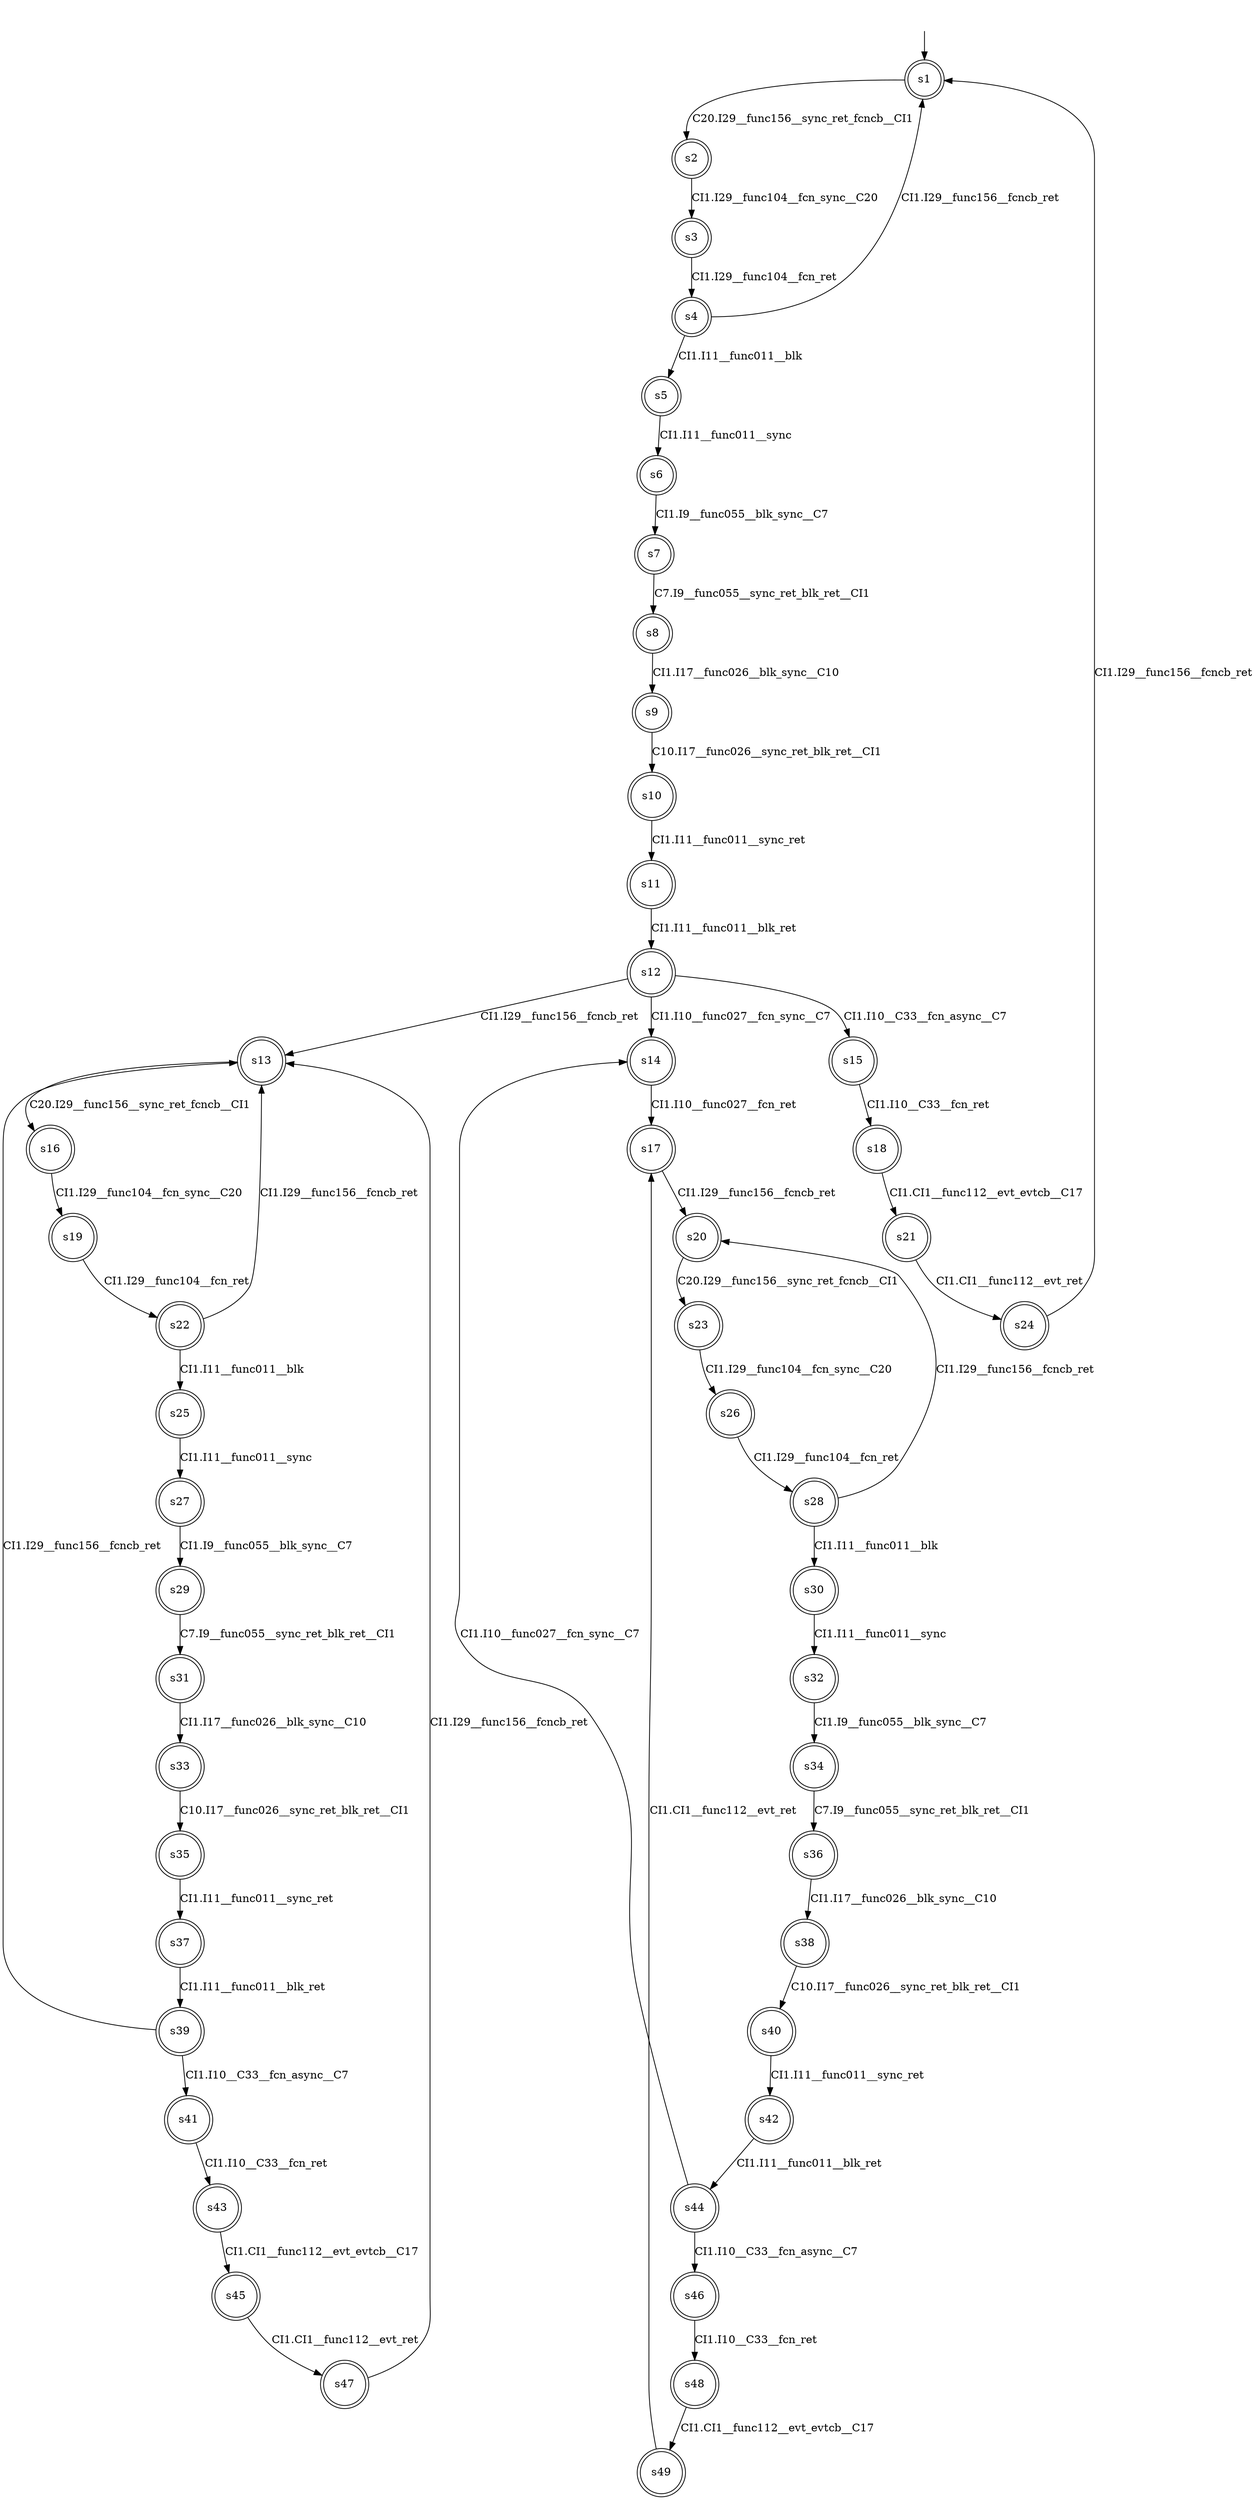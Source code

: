digraph automaton {
	1 [label=<s1> shape="doublecircle"];
	2 [label=<s2> shape="doublecircle"];
	3 [label=<s3> shape="doublecircle"];
	4 [label=<s4> shape="doublecircle"];
	5 [label=<s5> shape="doublecircle"];
	6 [label=<s6> shape="doublecircle"];
	7 [label=<s7> shape="doublecircle"];
	8 [label=<s8> shape="doublecircle"];
	9 [label=<s9> shape="doublecircle"];
	10 [label=<s10> shape="doublecircle"];
	11 [label=<s11> shape="doublecircle"];
	12 [label=<s12> shape="doublecircle"];
	13 [label=<s13> shape="doublecircle"];
	14 [label=<s14> shape="doublecircle"];
	15 [label=<s15> shape="doublecircle"];
	16 [label=<s16> shape="doublecircle"];
	17 [label=<s17> shape="doublecircle"];
	18 [label=<s18> shape="doublecircle"];
	19 [label=<s19> shape="doublecircle"];
	20 [label=<s20> shape="doublecircle"];
	21 [label=<s21> shape="doublecircle"];
	22 [label=<s22> shape="doublecircle"];
	23 [label=<s23> shape="doublecircle"];
	24 [label=<s24> shape="doublecircle"];
	25 [label=<s25> shape="doublecircle"];
	26 [label=<s26> shape="doublecircle"];
	27 [label=<s27> shape="doublecircle"];
	28 [label=<s28> shape="doublecircle"];
	29 [label=<s29> shape="doublecircle"];
	30 [label=<s30> shape="doublecircle"];
	31 [label=<s31> shape="doublecircle"];
	32 [label=<s32> shape="doublecircle"];
	33 [label=<s33> shape="doublecircle"];
	34 [label=<s34> shape="doublecircle"];
	35 [label=<s35> shape="doublecircle"];
	36 [label=<s36> shape="doublecircle"];
	37 [label=<s37> shape="doublecircle"];
	38 [label=<s38> shape="doublecircle"];
	39 [label=<s39> shape="doublecircle"];
	40 [label=<s40> shape="doublecircle"];
	41 [label=<s41> shape="doublecircle"];
	42 [label=<s42> shape="doublecircle"];
	43 [label=<s43> shape="doublecircle"];
	44 [label=<s44> shape="doublecircle"];
	45 [label=<s45> shape="doublecircle"];
	46 [label=<s46> shape="doublecircle"];
	47 [label=<s47> shape="doublecircle"];
	48 [label=<s48> shape="doublecircle"];
	49 [label=<s49> shape="doublecircle"];
	__init1 [label=<> shape="none"];
	__init1 -> 1;
	1 -> 2 [label=<C20.I29__func156__sync_ret_fcncb__CI1> id="1-0-2"];
	2 -> 3 [label=<CI1.I29__func104__fcn_sync__C20> id="2-0-3"];
	3 -> 4 [label=<CI1.I29__func104__fcn_ret> id="3-0-4"];
	4 -> 5 [label=<CI1.I11__func011__blk> id="4-0-5"];
	4 -> 1 [label=<CI1.I29__func156__fcncb_ret> id="4-1-1"];
	5 -> 6 [label=<CI1.I11__func011__sync> id="5-0-6"];
	6 -> 7 [label=<CI1.I9__func055__blk_sync__C7> id="6-0-7"];
	7 -> 8 [label=<C7.I9__func055__sync_ret_blk_ret__CI1> id="7-0-8"];
	8 -> 9 [label=<CI1.I17__func026__blk_sync__C10> id="8-0-9"];
	9 -> 10 [label=<C10.I17__func026__sync_ret_blk_ret__CI1> id="9-0-10"];
	10 -> 11 [label=<CI1.I11__func011__sync_ret> id="10-0-11"];
	11 -> 12 [label=<CI1.I11__func011__blk_ret> id="11-0-12"];
	12 -> 13 [label=<CI1.I29__func156__fcncb_ret> id="12-0-13"];
	12 -> 14 [label=<CI1.I10__func027__fcn_sync__C7> id="12-1-14"];
	12 -> 15 [label=<CI1.I10__C33__fcn_async__C7> id="12-2-15"];
	13 -> 16 [label=<C20.I29__func156__sync_ret_fcncb__CI1> id="13-0-16"];
	14 -> 17 [label=<CI1.I10__func027__fcn_ret> id="14-0-17"];
	15 -> 18 [label=<CI1.I10__C33__fcn_ret> id="15-0-18"];
	16 -> 19 [label=<CI1.I29__func104__fcn_sync__C20> id="16-0-19"];
	17 -> 20 [label=<CI1.I29__func156__fcncb_ret> id="17-0-20"];
	18 -> 21 [label=<CI1.CI1__func112__evt_evtcb__C17> id="18-0-21"];
	19 -> 22 [label=<CI1.I29__func104__fcn_ret> id="19-0-22"];
	20 -> 23 [label=<C20.I29__func156__sync_ret_fcncb__CI1> id="20-0-23"];
	21 -> 24 [label=<CI1.CI1__func112__evt_ret> id="21-0-24"];
	22 -> 25 [label=<CI1.I11__func011__blk> id="22-0-25"];
	22 -> 13 [label=<CI1.I29__func156__fcncb_ret> id="22-1-13"];
	23 -> 26 [label=<CI1.I29__func104__fcn_sync__C20> id="23-0-26"];
	24 -> 1 [label=<CI1.I29__func156__fcncb_ret> id="24-0-1"];
	25 -> 27 [label=<CI1.I11__func011__sync> id="25-0-27"];
	26 -> 28 [label=<CI1.I29__func104__fcn_ret> id="26-0-28"];
	27 -> 29 [label=<CI1.I9__func055__blk_sync__C7> id="27-0-29"];
	28 -> 30 [label=<CI1.I11__func011__blk> id="28-0-30"];
	28 -> 20 [label=<CI1.I29__func156__fcncb_ret> id="28-1-20"];
	29 -> 31 [label=<C7.I9__func055__sync_ret_blk_ret__CI1> id="29-0-31"];
	30 -> 32 [label=<CI1.I11__func011__sync> id="30-0-32"];
	31 -> 33 [label=<CI1.I17__func026__blk_sync__C10> id="31-0-33"];
	32 -> 34 [label=<CI1.I9__func055__blk_sync__C7> id="32-0-34"];
	33 -> 35 [label=<C10.I17__func026__sync_ret_blk_ret__CI1> id="33-0-35"];
	34 -> 36 [label=<C7.I9__func055__sync_ret_blk_ret__CI1> id="34-0-36"];
	35 -> 37 [label=<CI1.I11__func011__sync_ret> id="35-0-37"];
	36 -> 38 [label=<CI1.I17__func026__blk_sync__C10> id="36-0-38"];
	37 -> 39 [label=<CI1.I11__func011__blk_ret> id="37-0-39"];
	38 -> 40 [label=<C10.I17__func026__sync_ret_blk_ret__CI1> id="38-0-40"];
	39 -> 13 [label=<CI1.I29__func156__fcncb_ret> id="39-0-13"];
	39 -> 41 [label=<CI1.I10__C33__fcn_async__C7> id="39-1-41"];
	40 -> 42 [label=<CI1.I11__func011__sync_ret> id="40-0-42"];
	41 -> 43 [label=<CI1.I10__C33__fcn_ret> id="41-0-43"];
	42 -> 44 [label=<CI1.I11__func011__blk_ret> id="42-0-44"];
	43 -> 45 [label=<CI1.CI1__func112__evt_evtcb__C17> id="43-0-45"];
	44 -> 14 [label=<CI1.I10__func027__fcn_sync__C7> id="44-0-14"];
	44 -> 46 [label=<CI1.I10__C33__fcn_async__C7> id="44-1-46"];
	45 -> 47 [label=<CI1.CI1__func112__evt_ret> id="45-0-47"];
	46 -> 48 [label=<CI1.I10__C33__fcn_ret> id="46-0-48"];
	47 -> 13 [label=<CI1.I29__func156__fcncb_ret> id="47-0-13"];
	48 -> 49 [label=<CI1.CI1__func112__evt_evtcb__C17> id="48-0-49"];
	49 -> 17 [label=<CI1.CI1__func112__evt_ret> id="49-0-17"];
}
